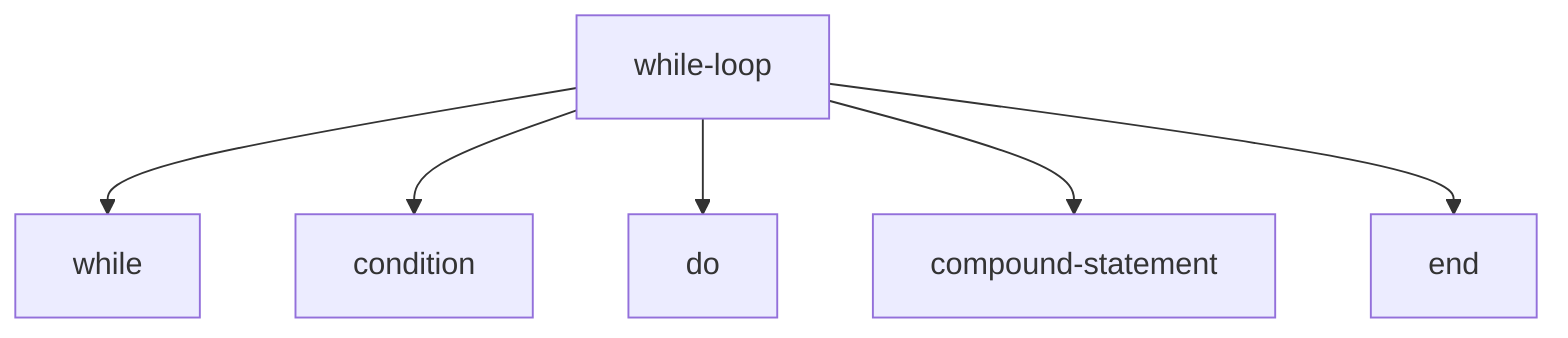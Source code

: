 graph TB
  while-loop --> while
  while-loop --> condition
  while-loop --> do
  while-loop --> compound-statement
  while-loop --> e[end]